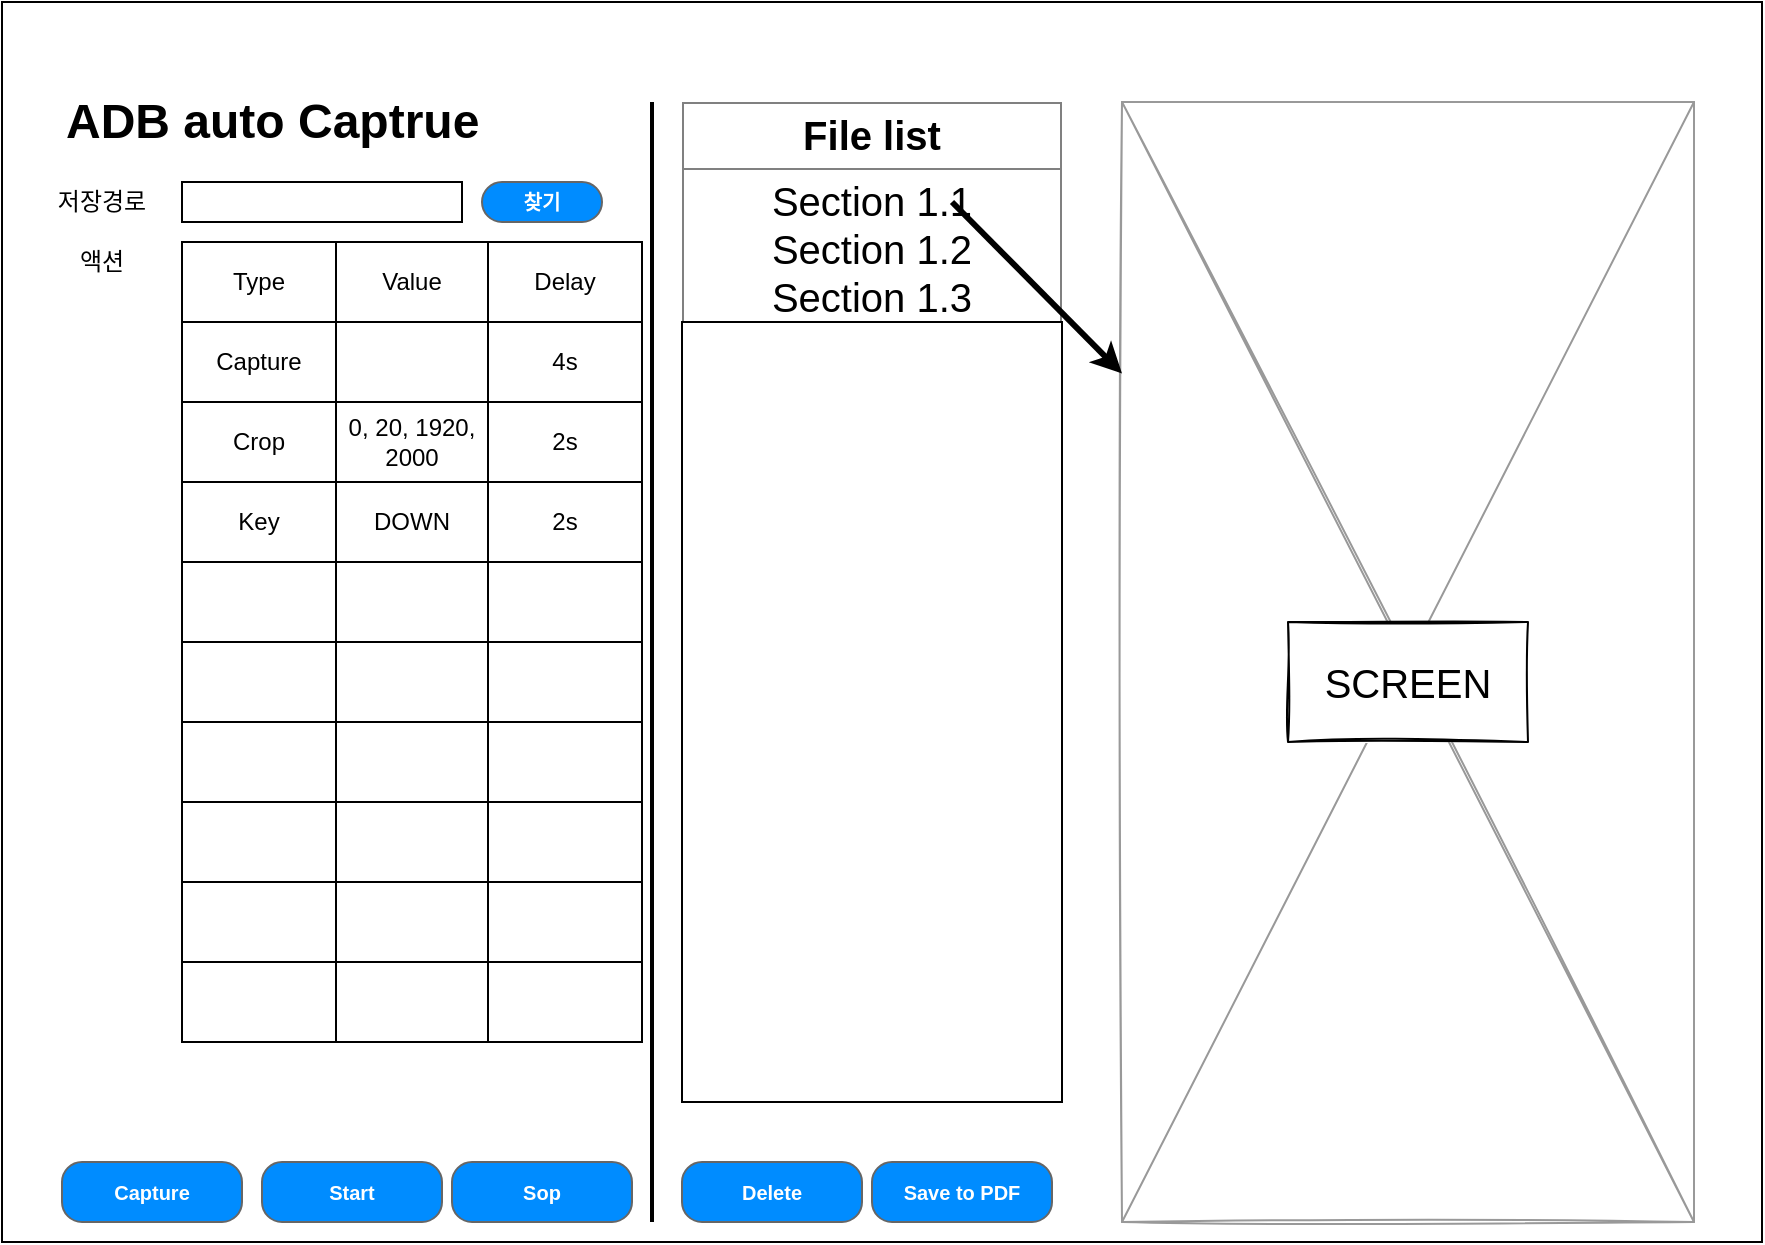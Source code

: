 <mxfile>
    <diagram id="JQrg8wTkVYOiFd6HPmRq" name="Page-1">
        <mxGraphModel dx="1542" dy="971" grid="1" gridSize="10" guides="1" tooltips="1" connect="1" arrows="1" fold="1" page="1" pageScale="1" pageWidth="827" pageHeight="1169" background="none" math="1" shadow="0">
            <root>
                <mxCell id="0"/>
                <mxCell id="1" parent="0"/>
                <mxCell id="104" value="" style="rounded=0;whiteSpace=wrap;html=1;shadow=0;sketch=0;strokeWidth=1;fontSize=20;align=center;" vertex="1" parent="1">
                    <mxGeometry x="20" y="110" width="880" height="620" as="geometry"/>
                </mxCell>
                <mxCell id="4" value="" style="line;strokeWidth=2;direction=south;html=1;perimeter=backbonePerimeter;points=[];outlineConnect=0;" vertex="1" parent="1">
                    <mxGeometry x="340" y="160" width="10" height="560" as="geometry"/>
                </mxCell>
                <object label="" Type="" Value="" Delay="" id="49">
                    <mxCell style="shape=table;html=1;whiteSpace=wrap;startSize=0;container=1;collapsible=0;childLayout=tableLayout;strokeWidth=1;" vertex="1" parent="1">
                        <mxGeometry x="110" y="230" width="230" height="400" as="geometry"/>
                    </mxCell>
                </object>
                <mxCell id="50" value="" style="shape=partialRectangle;html=1;whiteSpace=wrap;collapsible=0;dropTarget=0;pointerEvents=0;fillColor=none;top=0;left=0;bottom=0;right=0;points=[[0,0.5],[1,0.5]];portConstraint=eastwest;" vertex="1" parent="49">
                    <mxGeometry width="230" height="40" as="geometry"/>
                </mxCell>
                <mxCell id="52" value="Type" style="shape=partialRectangle;html=1;whiteSpace=wrap;connectable=0;fillColor=none;top=0;left=0;bottom=0;right=0;overflow=hidden;" vertex="1" parent="50">
                    <mxGeometry width="77" height="40" as="geometry"/>
                </mxCell>
                <mxCell id="53" value="Value" style="shape=partialRectangle;html=1;whiteSpace=wrap;connectable=0;fillColor=none;top=0;left=0;bottom=0;right=0;overflow=hidden;" vertex="1" parent="50">
                    <mxGeometry x="77" width="76" height="40" as="geometry"/>
                </mxCell>
                <object label="Delay" Type="23" id="51">
                    <mxCell style="shape=partialRectangle;html=1;whiteSpace=wrap;connectable=0;fillColor=none;top=0;left=0;bottom=0;right=0;overflow=hidden;flipH=0;flipV=1;" vertex="1" parent="50">
                        <mxGeometry x="153" width="77" height="40" as="geometry"/>
                    </mxCell>
                </object>
                <mxCell id="66" style="shape=partialRectangle;html=1;whiteSpace=wrap;collapsible=0;dropTarget=0;pointerEvents=0;fillColor=none;top=0;left=0;bottom=0;right=0;points=[[0,0.5],[1,0.5]];portConstraint=eastwest;" vertex="1" parent="49">
                    <mxGeometry y="40" width="230" height="40" as="geometry"/>
                </mxCell>
                <mxCell id="67" value="Capture" style="shape=partialRectangle;html=1;whiteSpace=wrap;connectable=0;fillColor=none;top=0;left=0;bottom=0;right=0;overflow=hidden;" vertex="1" parent="66">
                    <mxGeometry width="77" height="40" as="geometry"/>
                </mxCell>
                <mxCell id="68" style="shape=partialRectangle;html=1;whiteSpace=wrap;connectable=0;fillColor=none;top=0;left=0;bottom=0;right=0;overflow=hidden;" vertex="1" parent="66">
                    <mxGeometry x="77" width="76" height="40" as="geometry"/>
                </mxCell>
                <mxCell id="69" value="4s" style="shape=partialRectangle;html=1;whiteSpace=wrap;connectable=0;fillColor=none;top=0;left=0;bottom=0;right=0;overflow=hidden;" vertex="1" parent="66">
                    <mxGeometry x="153" width="77" height="40" as="geometry"/>
                </mxCell>
                <mxCell id="62" style="shape=partialRectangle;html=1;whiteSpace=wrap;collapsible=0;dropTarget=0;pointerEvents=0;fillColor=none;top=0;left=0;bottom=0;right=0;points=[[0,0.5],[1,0.5]];portConstraint=eastwest;" vertex="1" parent="49">
                    <mxGeometry y="80" width="230" height="40" as="geometry"/>
                </mxCell>
                <mxCell id="63" value="Crop" style="shape=partialRectangle;html=1;whiteSpace=wrap;connectable=0;fillColor=none;top=0;left=0;bottom=0;right=0;overflow=hidden;" vertex="1" parent="62">
                    <mxGeometry width="77" height="40" as="geometry"/>
                </mxCell>
                <mxCell id="64" value="0, 20, 1920, 2000" style="shape=partialRectangle;html=1;whiteSpace=wrap;connectable=0;fillColor=none;top=0;left=0;bottom=0;right=0;overflow=hidden;" vertex="1" parent="62">
                    <mxGeometry x="77" width="76" height="40" as="geometry"/>
                </mxCell>
                <mxCell id="65" value="2s" style="shape=partialRectangle;html=1;whiteSpace=wrap;connectable=0;fillColor=none;top=0;left=0;bottom=0;right=0;overflow=hidden;" vertex="1" parent="62">
                    <mxGeometry x="153" width="77" height="40" as="geometry"/>
                </mxCell>
                <mxCell id="54" value="" style="shape=partialRectangle;html=1;whiteSpace=wrap;collapsible=0;dropTarget=0;pointerEvents=0;fillColor=none;top=0;left=0;bottom=0;right=0;points=[[0,0.5],[1,0.5]];portConstraint=eastwest;" vertex="1" parent="49">
                    <mxGeometry y="120" width="230" height="40" as="geometry"/>
                </mxCell>
                <mxCell id="55" value="Key" style="shape=partialRectangle;html=1;whiteSpace=wrap;connectable=0;fillColor=none;top=0;left=0;bottom=0;right=0;overflow=hidden;" vertex="1" parent="54">
                    <mxGeometry width="77" height="40" as="geometry"/>
                </mxCell>
                <mxCell id="56" value="DOWN" style="shape=partialRectangle;html=1;whiteSpace=wrap;connectable=0;fillColor=none;top=0;left=0;bottom=0;right=0;overflow=hidden;" vertex="1" parent="54">
                    <mxGeometry x="77" width="76" height="40" as="geometry"/>
                </mxCell>
                <mxCell id="57" value="2s" style="shape=partialRectangle;html=1;whiteSpace=wrap;connectable=0;fillColor=none;top=0;left=0;bottom=0;right=0;overflow=hidden;" vertex="1" parent="54">
                    <mxGeometry x="153" width="77" height="40" as="geometry"/>
                </mxCell>
                <mxCell id="58" value="" style="shape=partialRectangle;html=1;whiteSpace=wrap;collapsible=0;dropTarget=0;pointerEvents=0;fillColor=none;top=0;left=0;bottom=0;right=0;points=[[0,0.5],[1,0.5]];portConstraint=eastwest;" vertex="1" parent="49">
                    <mxGeometry y="160" width="230" height="40" as="geometry"/>
                </mxCell>
                <mxCell id="59" value="" style="shape=partialRectangle;html=1;whiteSpace=wrap;connectable=0;fillColor=none;top=0;left=0;bottom=0;right=0;overflow=hidden;" vertex="1" parent="58">
                    <mxGeometry width="77" height="40" as="geometry"/>
                </mxCell>
                <mxCell id="60" value="" style="shape=partialRectangle;html=1;whiteSpace=wrap;connectable=0;fillColor=none;top=0;left=0;bottom=0;right=0;overflow=hidden;" vertex="1" parent="58">
                    <mxGeometry x="77" width="76" height="40" as="geometry"/>
                </mxCell>
                <mxCell id="61" value="" style="shape=partialRectangle;html=1;whiteSpace=wrap;connectable=0;fillColor=none;top=0;left=0;bottom=0;right=0;overflow=hidden;" vertex="1" parent="58">
                    <mxGeometry x="153" width="77" height="40" as="geometry"/>
                </mxCell>
                <mxCell id="79" style="shape=partialRectangle;html=1;whiteSpace=wrap;collapsible=0;dropTarget=0;pointerEvents=0;fillColor=none;top=0;left=0;bottom=0;right=0;points=[[0,0.5],[1,0.5]];portConstraint=eastwest;" vertex="1" parent="49">
                    <mxGeometry y="200" width="230" height="40" as="geometry"/>
                </mxCell>
                <mxCell id="80" style="shape=partialRectangle;html=1;whiteSpace=wrap;connectable=0;fillColor=none;top=0;left=0;bottom=0;right=0;overflow=hidden;" vertex="1" parent="79">
                    <mxGeometry width="77" height="40" as="geometry"/>
                </mxCell>
                <mxCell id="81" style="shape=partialRectangle;html=1;whiteSpace=wrap;connectable=0;fillColor=none;top=0;left=0;bottom=0;right=0;overflow=hidden;" vertex="1" parent="79">
                    <mxGeometry x="77" width="76" height="40" as="geometry"/>
                </mxCell>
                <mxCell id="82" style="shape=partialRectangle;html=1;whiteSpace=wrap;connectable=0;fillColor=none;top=0;left=0;bottom=0;right=0;overflow=hidden;" vertex="1" parent="79">
                    <mxGeometry x="153" width="77" height="40" as="geometry"/>
                </mxCell>
                <mxCell id="83" style="shape=partialRectangle;html=1;whiteSpace=wrap;collapsible=0;dropTarget=0;pointerEvents=0;fillColor=none;top=0;left=0;bottom=0;right=0;points=[[0,0.5],[1,0.5]];portConstraint=eastwest;" vertex="1" parent="49">
                    <mxGeometry y="240" width="230" height="40" as="geometry"/>
                </mxCell>
                <mxCell id="84" style="shape=partialRectangle;html=1;whiteSpace=wrap;connectable=0;fillColor=none;top=0;left=0;bottom=0;right=0;overflow=hidden;" vertex="1" parent="83">
                    <mxGeometry width="77" height="40" as="geometry"/>
                </mxCell>
                <mxCell id="85" style="shape=partialRectangle;html=1;whiteSpace=wrap;connectable=0;fillColor=none;top=0;left=0;bottom=0;right=0;overflow=hidden;" vertex="1" parent="83">
                    <mxGeometry x="77" width="76" height="40" as="geometry"/>
                </mxCell>
                <mxCell id="86" style="shape=partialRectangle;html=1;whiteSpace=wrap;connectable=0;fillColor=none;top=0;left=0;bottom=0;right=0;overflow=hidden;" vertex="1" parent="83">
                    <mxGeometry x="153" width="77" height="40" as="geometry"/>
                </mxCell>
                <mxCell id="87" style="shape=partialRectangle;html=1;whiteSpace=wrap;collapsible=0;dropTarget=0;pointerEvents=0;fillColor=none;top=0;left=0;bottom=0;right=0;points=[[0,0.5],[1,0.5]];portConstraint=eastwest;" vertex="1" parent="49">
                    <mxGeometry y="280" width="230" height="40" as="geometry"/>
                </mxCell>
                <mxCell id="88" style="shape=partialRectangle;html=1;whiteSpace=wrap;connectable=0;fillColor=none;top=0;left=0;bottom=0;right=0;overflow=hidden;" vertex="1" parent="87">
                    <mxGeometry width="77" height="40" as="geometry"/>
                </mxCell>
                <mxCell id="89" style="shape=partialRectangle;html=1;whiteSpace=wrap;connectable=0;fillColor=none;top=0;left=0;bottom=0;right=0;overflow=hidden;" vertex="1" parent="87">
                    <mxGeometry x="77" width="76" height="40" as="geometry"/>
                </mxCell>
                <mxCell id="90" style="shape=partialRectangle;html=1;whiteSpace=wrap;connectable=0;fillColor=none;top=0;left=0;bottom=0;right=0;overflow=hidden;" vertex="1" parent="87">
                    <mxGeometry x="153" width="77" height="40" as="geometry"/>
                </mxCell>
                <mxCell id="91" style="shape=partialRectangle;html=1;whiteSpace=wrap;collapsible=0;dropTarget=0;pointerEvents=0;fillColor=none;top=0;left=0;bottom=0;right=0;points=[[0,0.5],[1,0.5]];portConstraint=eastwest;" vertex="1" parent="49">
                    <mxGeometry y="320" width="230" height="40" as="geometry"/>
                </mxCell>
                <mxCell id="92" style="shape=partialRectangle;html=1;whiteSpace=wrap;connectable=0;fillColor=none;top=0;left=0;bottom=0;right=0;overflow=hidden;" vertex="1" parent="91">
                    <mxGeometry width="77" height="40" as="geometry"/>
                </mxCell>
                <mxCell id="93" style="shape=partialRectangle;html=1;whiteSpace=wrap;connectable=0;fillColor=none;top=0;left=0;bottom=0;right=0;overflow=hidden;" vertex="1" parent="91">
                    <mxGeometry x="77" width="76" height="40" as="geometry"/>
                </mxCell>
                <mxCell id="94" style="shape=partialRectangle;html=1;whiteSpace=wrap;connectable=0;fillColor=none;top=0;left=0;bottom=0;right=0;overflow=hidden;" vertex="1" parent="91">
                    <mxGeometry x="153" width="77" height="40" as="geometry"/>
                </mxCell>
                <mxCell id="95" style="shape=partialRectangle;html=1;whiteSpace=wrap;collapsible=0;dropTarget=0;pointerEvents=0;fillColor=none;top=0;left=0;bottom=0;right=0;points=[[0,0.5],[1,0.5]];portConstraint=eastwest;" vertex="1" parent="49">
                    <mxGeometry y="360" width="230" height="40" as="geometry"/>
                </mxCell>
                <mxCell id="96" style="shape=partialRectangle;html=1;whiteSpace=wrap;connectable=0;fillColor=none;top=0;left=0;bottom=0;right=0;overflow=hidden;" vertex="1" parent="95">
                    <mxGeometry width="77" height="40" as="geometry"/>
                </mxCell>
                <mxCell id="97" style="shape=partialRectangle;html=1;whiteSpace=wrap;connectable=0;fillColor=none;top=0;left=0;bottom=0;right=0;overflow=hidden;" vertex="1" parent="95">
                    <mxGeometry x="77" width="76" height="40" as="geometry"/>
                </mxCell>
                <mxCell id="98" style="shape=partialRectangle;html=1;whiteSpace=wrap;connectable=0;fillColor=none;top=0;left=0;bottom=0;right=0;overflow=hidden;" vertex="1" parent="95">
                    <mxGeometry x="153" width="77" height="40" as="geometry"/>
                </mxCell>
                <mxCell id="70" value="ADB auto Captrue" style="text;strokeColor=none;fillColor=none;html=1;fontSize=24;fontStyle=1;verticalAlign=middle;align=left;" vertex="1" parent="1">
                    <mxGeometry x="50" y="150" width="270" height="40" as="geometry"/>
                </mxCell>
                <mxCell id="71" value="저장경로" style="text;html=1;strokeColor=none;fillColor=none;align=center;verticalAlign=middle;whiteSpace=wrap;rounded=0;" vertex="1" parent="1">
                    <mxGeometry x="40" y="200" width="60" height="20" as="geometry"/>
                </mxCell>
                <mxCell id="72" value="" style="rounded=0;whiteSpace=wrap;html=1;strokeWidth=1;" vertex="1" parent="1">
                    <mxGeometry x="110" y="200" width="140" height="20" as="geometry"/>
                </mxCell>
                <mxCell id="74" value="찾기" style="strokeWidth=1;shadow=0;dashed=0;align=center;html=1;shape=mxgraph.mockup.buttons.button;strokeColor=#666666;fontColor=#ffffff;mainText=;buttonStyle=round;fontSize=10;fontStyle=1;fillColor=#008cff;whiteSpace=wrap;" vertex="1" parent="1">
                    <mxGeometry x="260" y="200" width="60" height="20" as="geometry"/>
                </mxCell>
                <mxCell id="75" value="액션" style="text;html=1;strokeColor=none;fillColor=none;align=center;verticalAlign=middle;whiteSpace=wrap;rounded=0;" vertex="1" parent="1">
                    <mxGeometry x="40" y="230" width="60" height="20" as="geometry"/>
                </mxCell>
                <mxCell id="76" value="Capture" style="strokeWidth=1;shadow=0;dashed=0;align=center;html=1;shape=mxgraph.mockup.buttons.button;strokeColor=#666666;fontColor=#ffffff;mainText=;buttonStyle=round;fontSize=10;fontStyle=1;fillColor=#008cff;whiteSpace=wrap;flipH=0;flipV=0;" vertex="1" parent="1">
                    <mxGeometry x="50" y="690" width="90" height="30" as="geometry"/>
                </mxCell>
                <mxCell id="77" value="Start" style="strokeWidth=1;shadow=0;dashed=0;align=center;html=1;shape=mxgraph.mockup.buttons.button;strokeColor=#666666;fontColor=#ffffff;mainText=;buttonStyle=round;fontSize=10;fontStyle=1;fillColor=#008cff;whiteSpace=wrap;" vertex="1" parent="1">
                    <mxGeometry x="150" y="690" width="90" height="30" as="geometry"/>
                </mxCell>
                <mxCell id="78" value="Sop" style="strokeWidth=1;shadow=0;dashed=0;align=center;html=1;shape=mxgraph.mockup.buttons.button;strokeColor=#666666;fontColor=#ffffff;mainText=;buttonStyle=round;fontSize=10;fontStyle=1;fillColor=#008cff;whiteSpace=wrap;flipH=0;flipV=0;" vertex="1" parent="1">
                    <mxGeometry x="245" y="690" width="90" height="30" as="geometry"/>
                </mxCell>
                <mxCell id="100" value="" style="verticalLabelPosition=bottom;shadow=0;dashed=0;align=center;html=1;verticalAlign=top;strokeWidth=1;shape=mxgraph.mockup.graphics.simpleIcon;strokeColor=#999999;sketch=1;fontSize=10;" vertex="1" parent="1">
                    <mxGeometry x="580" y="160" width="286" height="560" as="geometry"/>
                </mxCell>
                <mxCell id="101" value="SCREEN" style="rounded=0;whiteSpace=wrap;html=1;shadow=0;sketch=1;strokeWidth=1;fontSize=20;align=center;" vertex="1" parent="1">
                    <mxGeometry x="663" y="420" width="120" height="60" as="geometry"/>
                </mxCell>
                <mxCell id="120" value="&lt;table border=&quot;1&quot; width=&quot;100%&quot; cellpadding=&quot;4&quot; style=&quot;width: 100% ; height: 100% ; border-collapse: collapse&quot;&gt;&lt;tbody&gt;&lt;tr&gt;&lt;th align=&quot;center&quot;&gt;File list&lt;/th&gt;&lt;/tr&gt;&lt;tr&gt;&lt;td align=&quot;center&quot;&gt;Section 1.1&lt;br&gt;Section 1.2&lt;br&gt;Section 1.3&lt;/td&gt;&lt;/tr&gt;&lt;tr&gt;&lt;td align=&quot;center&quot;&gt;&lt;/td&gt;&lt;/tr&gt;&lt;/tbody&gt;&lt;/table&gt;" style="text;html=1;strokeColor=none;fillColor=none;overflow=fill;shadow=0;sketch=0;fontSize=20;align=center;recursiveResize=1;expand=1;editable=1;movable=1;resizable=1;deletable=1;imageVerticalAlign=top;imageAspect=0;" vertex="1" parent="1">
                    <mxGeometry x="360" y="160" width="190" height="120" as="geometry"/>
                </mxCell>
                <mxCell id="121" value="Save to PDF" style="strokeWidth=1;shadow=0;dashed=0;align=center;html=1;shape=mxgraph.mockup.buttons.button;strokeColor=#666666;fontColor=#ffffff;mainText=;buttonStyle=round;fontSize=10;fontStyle=1;fillColor=#008cff;whiteSpace=wrap;flipH=0;flipV=0;" vertex="1" parent="1">
                    <mxGeometry x="455" y="690" width="90" height="30" as="geometry"/>
                </mxCell>
                <mxCell id="122" value="Delete" style="strokeWidth=1;shadow=0;dashed=0;align=center;html=1;shape=mxgraph.mockup.buttons.button;strokeColor=#666666;fontColor=#ffffff;mainText=;buttonStyle=round;fontSize=10;fontStyle=1;fillColor=#008cff;whiteSpace=wrap;" vertex="1" parent="1">
                    <mxGeometry x="360" y="690" width="90" height="30" as="geometry"/>
                </mxCell>
                <mxCell id="125" value="" style="endArrow=classic;html=1;fontSize=20;strokeWidth=3;" edge="1" parent="1" target="100">
                    <mxGeometry width="50" height="50" relative="1" as="geometry">
                        <mxPoint x="495" y="210" as="sourcePoint"/>
                        <mxPoint x="545" y="160" as="targetPoint"/>
                    </mxGeometry>
                </mxCell>
                <mxCell id="126" value="" style="rounded=0;whiteSpace=wrap;html=1;shadow=0;sketch=0;strokeWidth=1;fontSize=20;align=center;" vertex="1" parent="1">
                    <mxGeometry x="360" y="270" width="190" height="390" as="geometry"/>
                </mxCell>
            </root>
        </mxGraphModel>
    </diagram>
</mxfile>